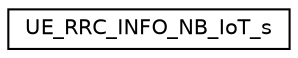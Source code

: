 digraph "Graphical Class Hierarchy"
{
 // LATEX_PDF_SIZE
  edge [fontname="Helvetica",fontsize="10",labelfontname="Helvetica",labelfontsize="10"];
  node [fontname="Helvetica",fontsize="10",shape=record];
  rankdir="LR";
  Node0 [label="UE_RRC_INFO_NB_IoT_s",height=0.2,width=0.4,color="black", fillcolor="white", style="filled",URL="$structUE__RRC__INFO__NB__IoT__s.html",tooltip=" "];
}
